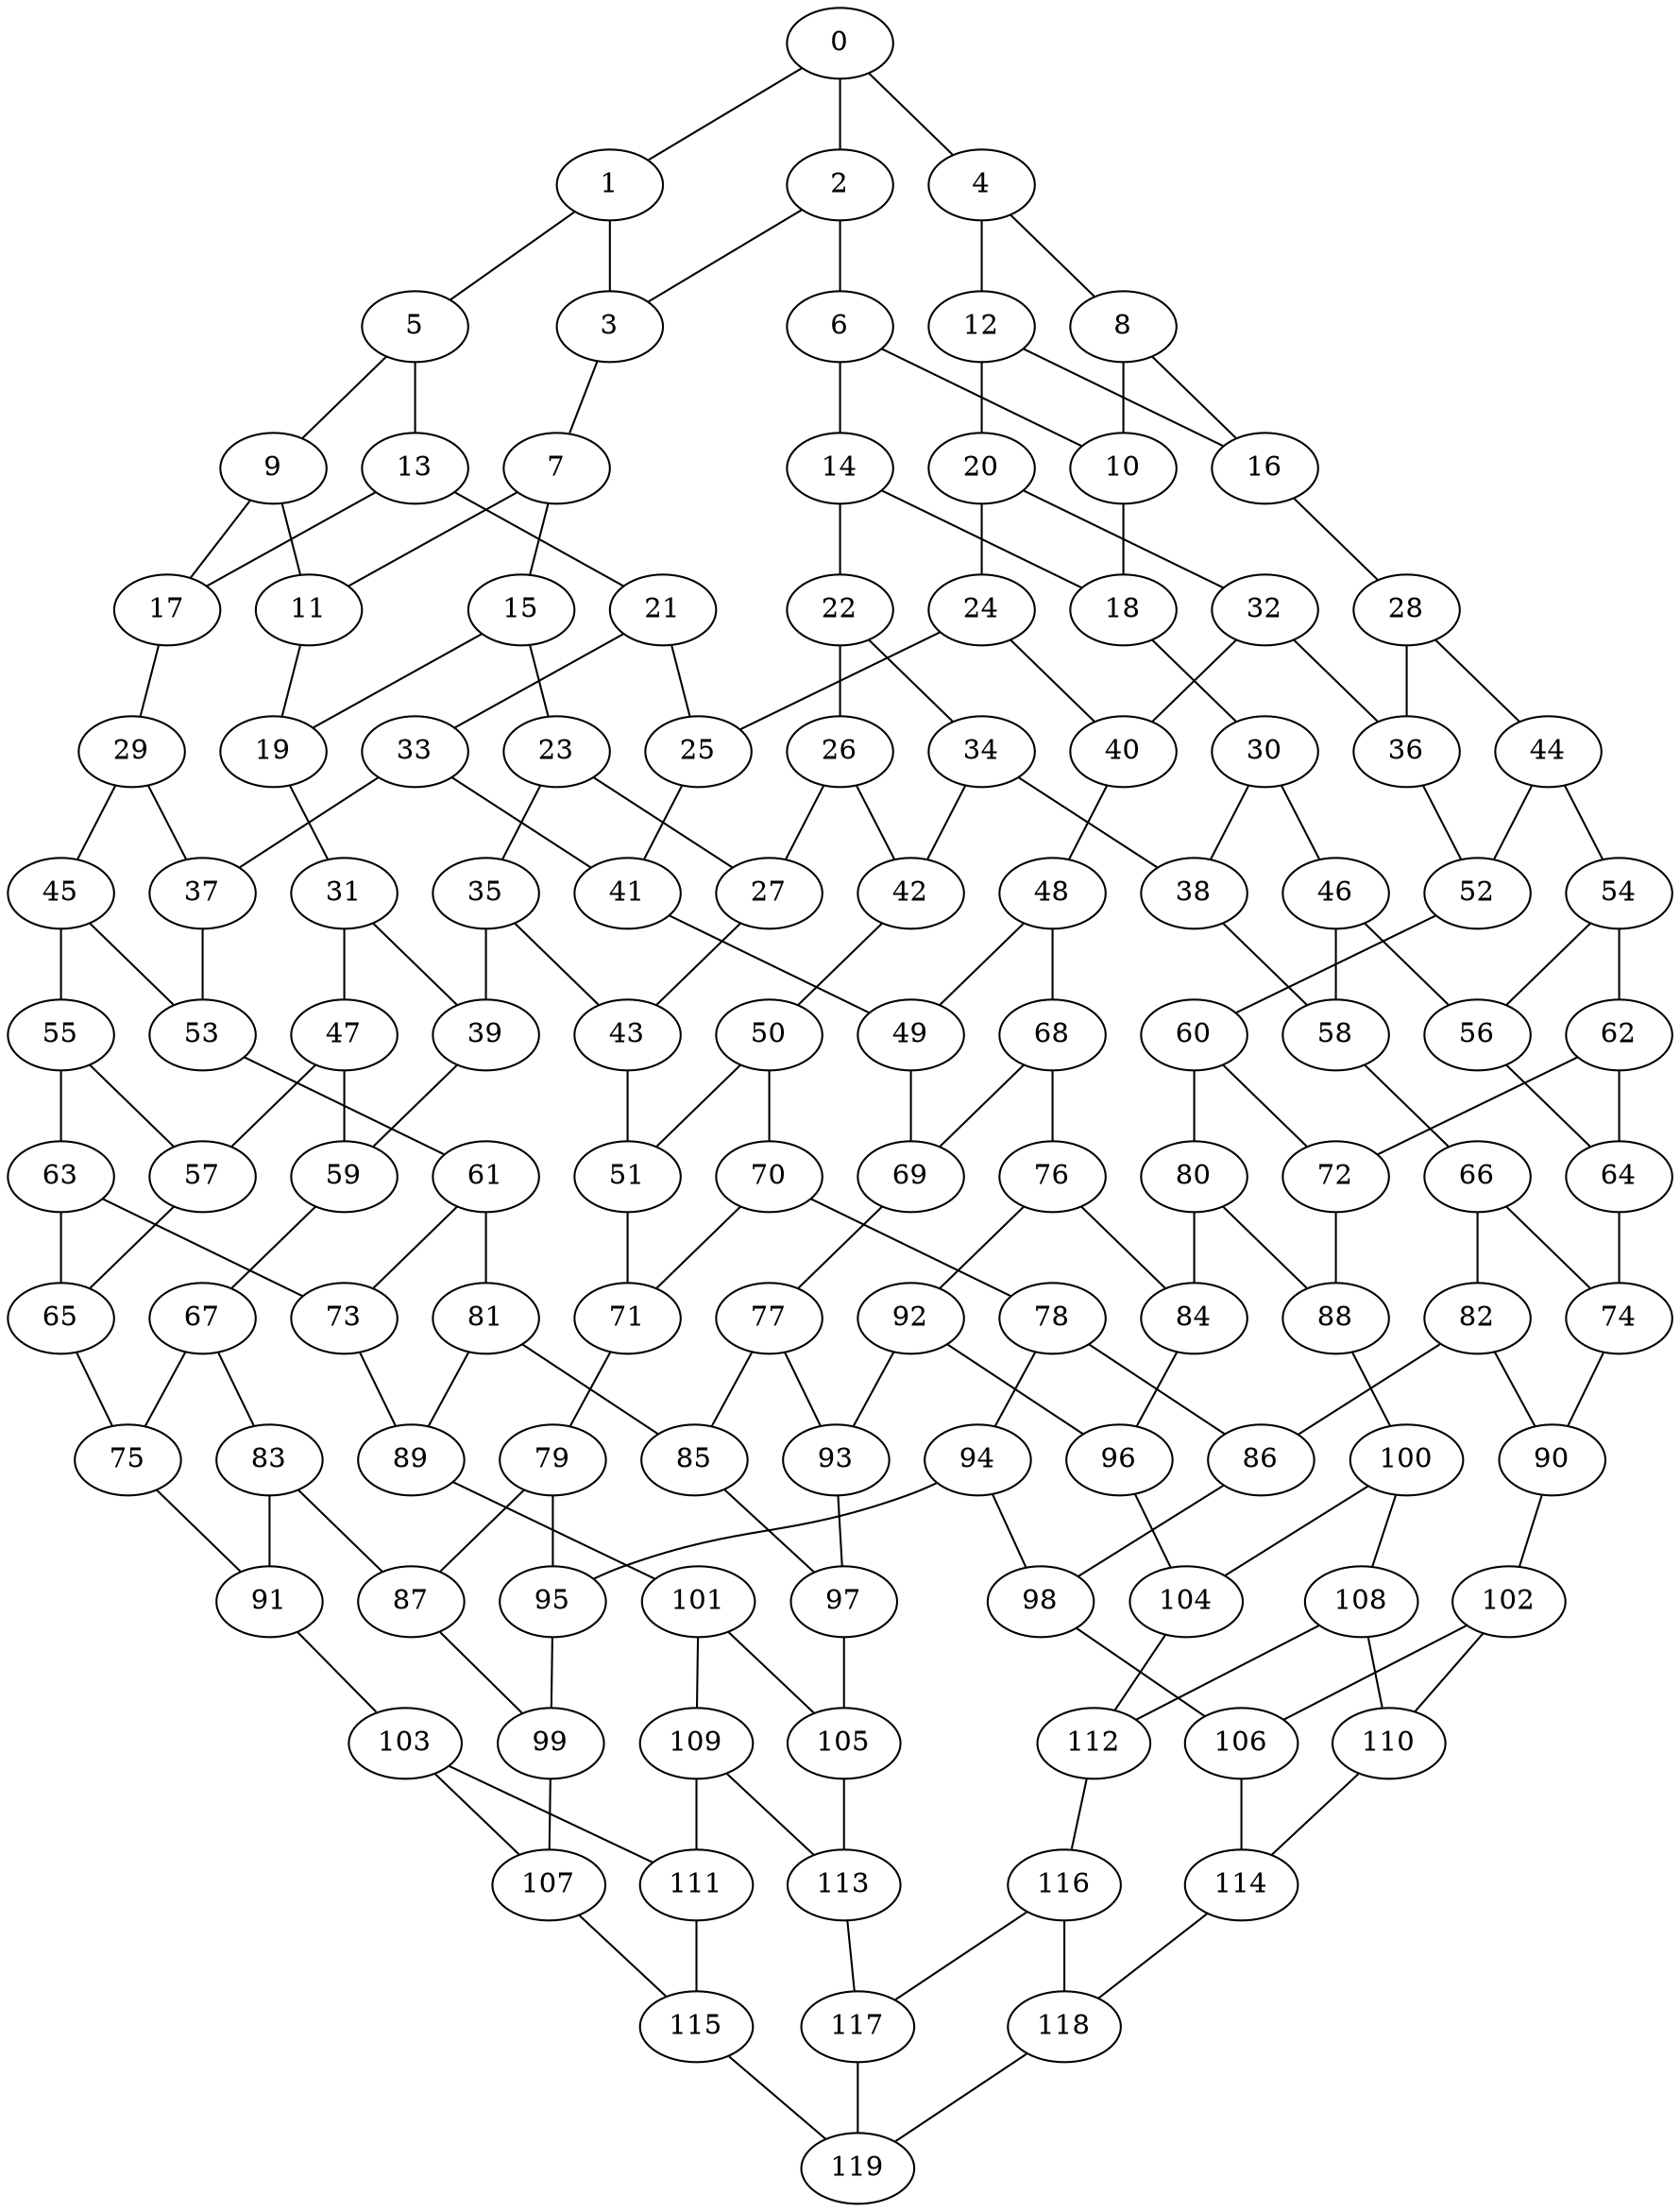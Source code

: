 graph g {0;1;2;3;4;5;6;7;8;9;10;11;12;13;14;15;16;17;18;19;20;21;22;23;24;25;26;27;28;29;30;31;32;33;34;35;36;37;38;39;40;41;42;43;44;45;46;47;48;49;50;51;52;53;54;55;56;57;58;59;60;61;62;63;64;65;66;67;68;69;70;71;72;73;74;75;76;77;78;79;80;81;82;83;84;85;86;87;88;89;90;91;92;93;94;95;96;97;98;99;100;101;102;103;104;105;106;107;108;109;110;111;112;113;114;115;116;117;118;119;0 -- 1;0 -- 2;0 -- 4;1 -- 3;1 -- 5;2 -- 3;2 -- 6;3 -- 7;4 -- 8;4 -- 12;5 -- 9;5 -- 13;6 -- 10;6 -- 14;7 -- 11;7 -- 15;8 -- 10;8 -- 16;9 -- 11;9 -- 17;10 -- 18;11 -- 19;12 -- 16;12 -- 20;13 -- 17;13 -- 21;14 -- 18;14 -- 22;15 -- 19;15 -- 23;16 -- 28;17 -- 29;18 -- 30;19 -- 31;20 -- 24;20 -- 32;21 -- 25;21 -- 33;22 -- 26;22 -- 34;23 -- 27;23 -- 35;24 -- 25;24 -- 40;25 -- 41;26 -- 27;26 -- 42;27 -- 43;28 -- 36;28 -- 44;29 -- 37;29 -- 45;30 -- 38;30 -- 46;31 -- 39;31 -- 47;32 -- 36;32 -- 40;33 -- 37;33 -- 41;34 -- 38;34 -- 42;35 -- 39;35 -- 43;36 -- 52;37 -- 53;38 -- 58;39 -- 59;40 -- 48;41 -- 49;42 -- 50;43 -- 51;44 -- 52;44 -- 54;45 -- 53;45 -- 55;46 -- 56;46 -- 58;47 -- 57;47 -- 59;48 -- 49;48 -- 68;49 -- 69;50 -- 51;50 -- 70;51 -- 71;52 -- 60;53 -- 61;54 -- 56;54 -- 62;55 -- 57;55 -- 63;56 -- 64;57 -- 65;58 -- 66;59 -- 67;60 -- 72;60 -- 80;61 -- 73;61 -- 81;62 -- 64;62 -- 72;63 -- 65;63 -- 73;64 -- 74;65 -- 75;66 -- 74;66 -- 82;67 -- 75;67 -- 83;68 -- 69;68 -- 76;69 -- 77;70 -- 71;70 -- 78;71 -- 79;72 -- 88;73 -- 89;74 -- 90;75 -- 91;76 -- 84;76 -- 92;77 -- 85;77 -- 93;78 -- 86;78 -- 94;79 -- 87;79 -- 95;80 -- 84;80 -- 88;81 -- 85;81 -- 89;82 -- 86;82 -- 90;83 -- 87;83 -- 91;84 -- 96;85 -- 97;86 -- 98;87 -- 99;88 -- 100;89 -- 101;90 -- 102;91 -- 103;92 -- 93;92 -- 96;93 -- 97;94 -- 95;94 -- 98;95 -- 99;96 -- 104;97 -- 105;98 -- 106;99 -- 107;100 -- 104;100 -- 108;101 -- 105;101 -- 109;102 -- 106;102 -- 110;103 -- 107;103 -- 111;104 -- 112;105 -- 113;106 -- 114;107 -- 115;108 -- 110;108 -- 112;109 -- 111;109 -- 113;110 -- 114;111 -- 115;112 -- 116;113 -- 117;114 -- 118;115 -- 119;116 -- 117;116 -- 118;117 -- 119;118 -- 119;}